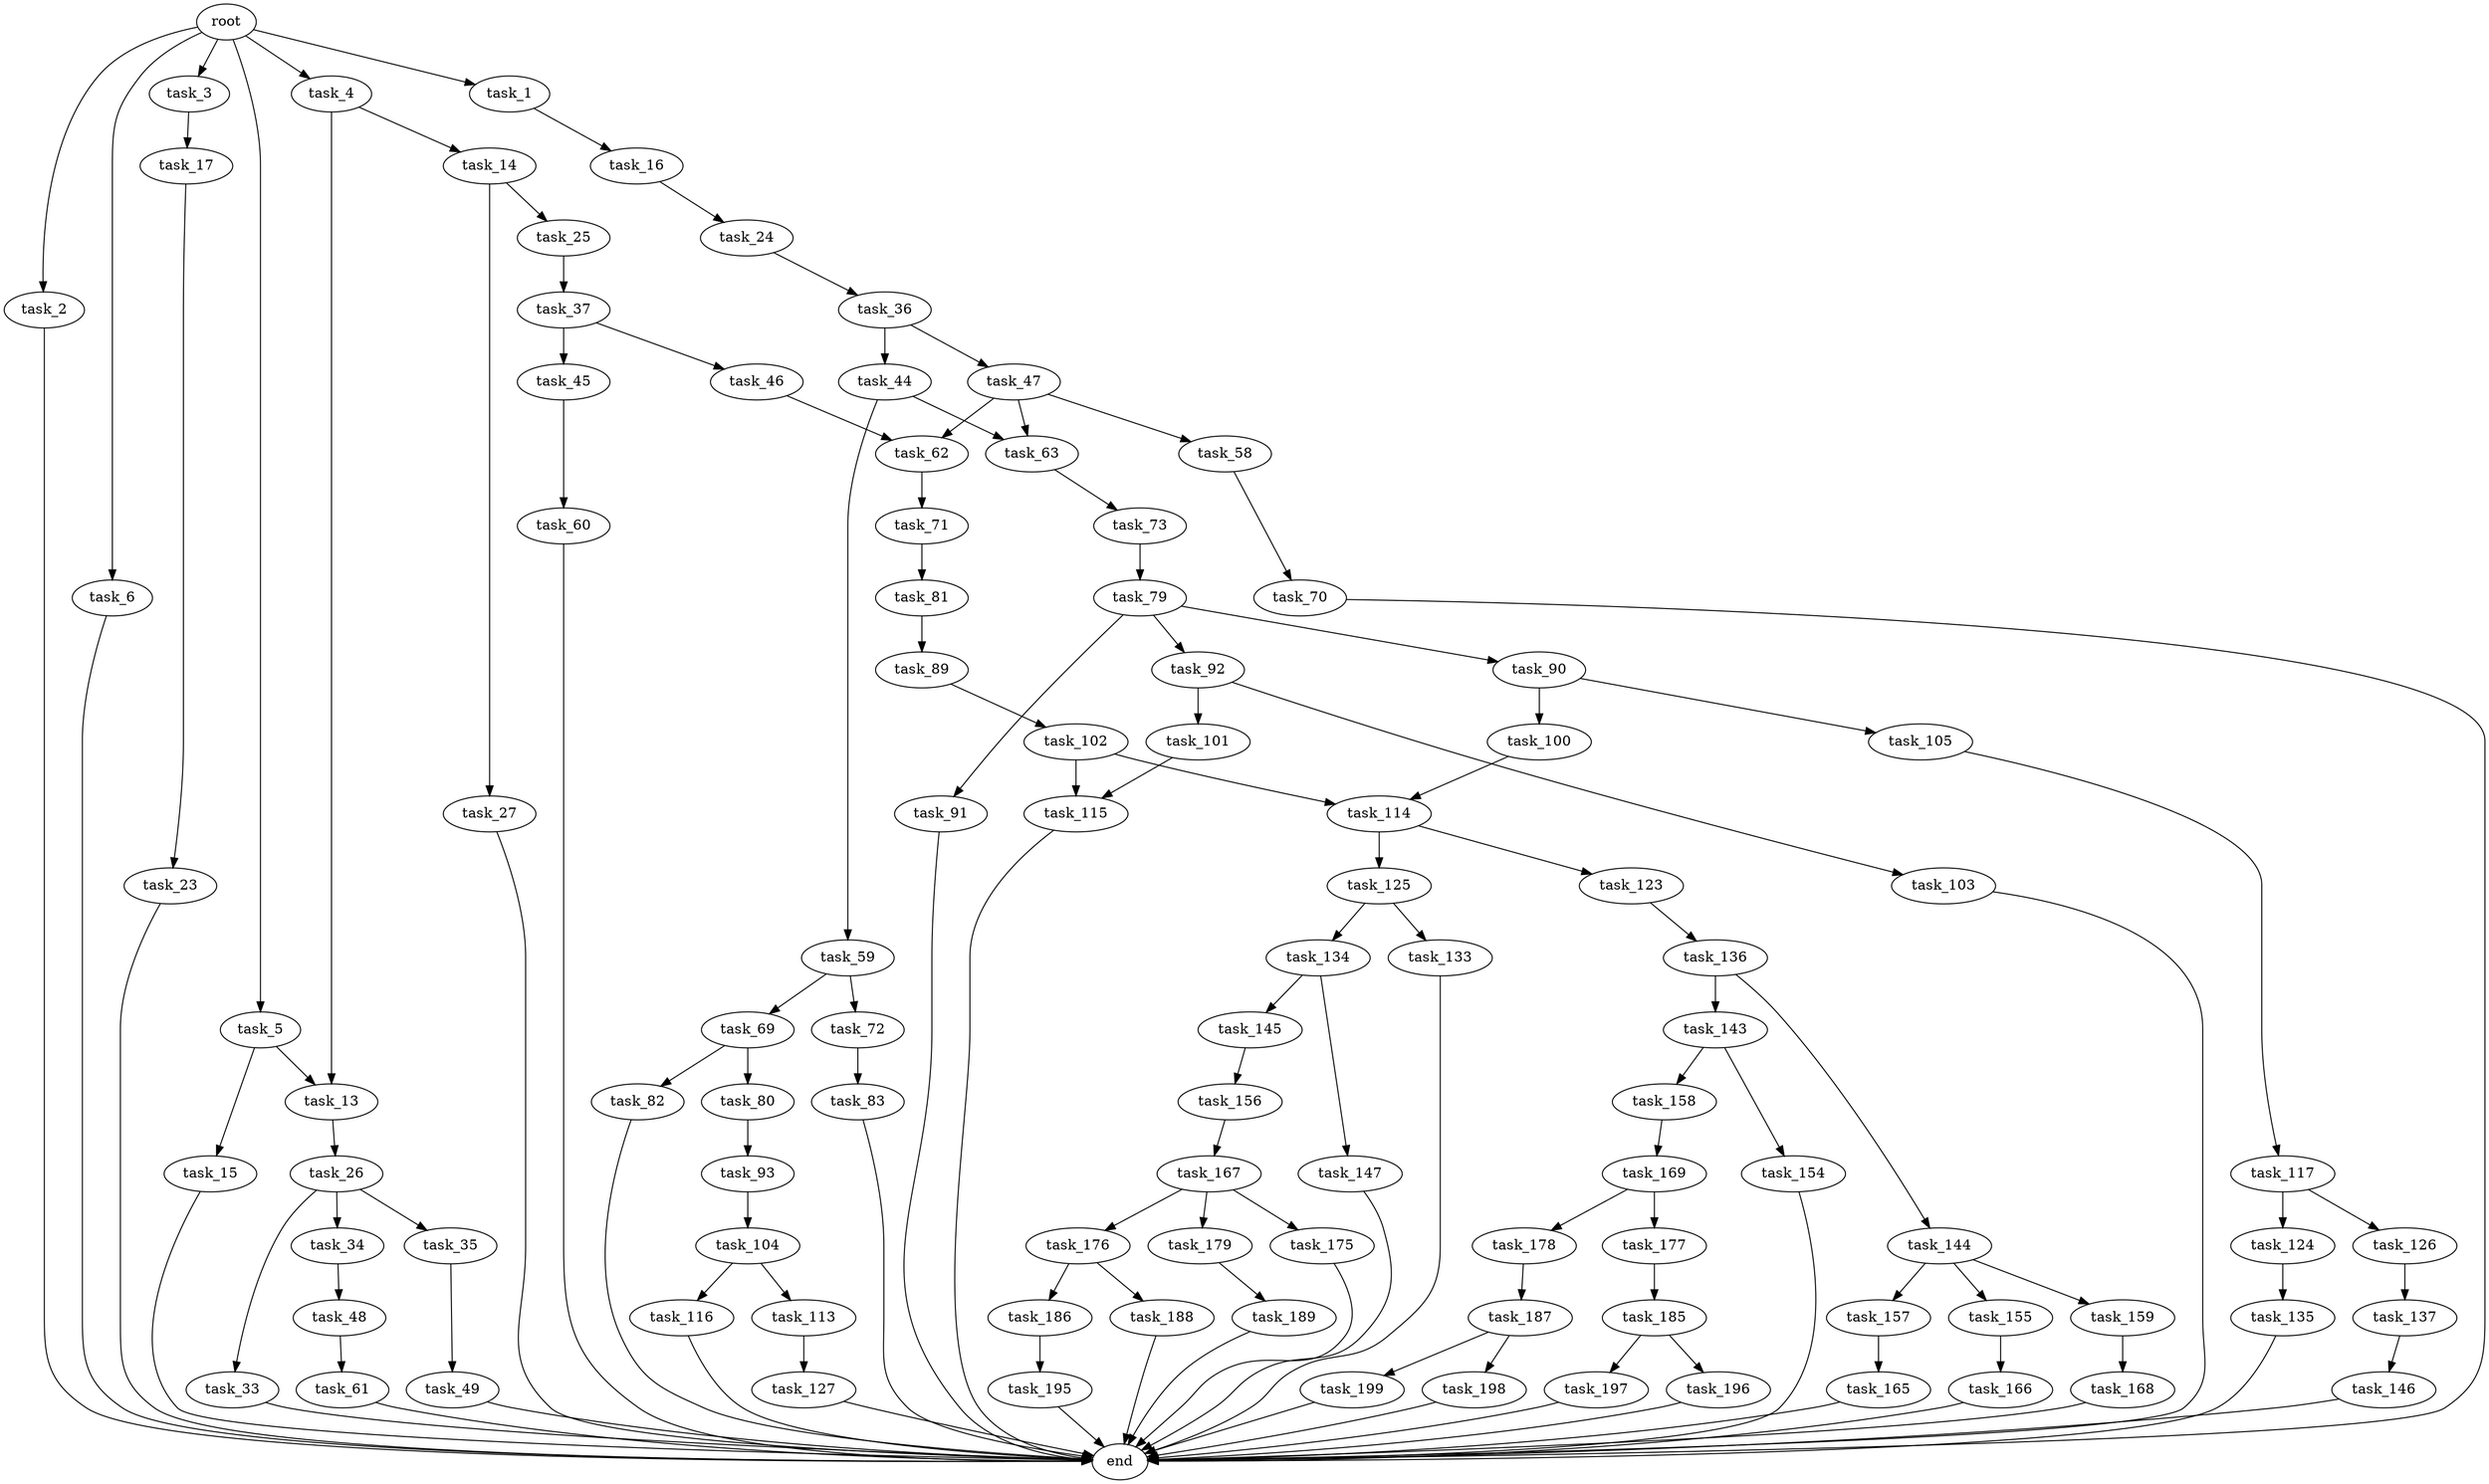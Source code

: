digraph G {
  root [size="0.000000"];
  task_1 [size="6435153245.000000"];
  task_2 [size="13490086472.000000"];
  task_3 [size="549755813888.000000"];
  task_4 [size="7146703620.000000"];
  task_5 [size="73499414047.000000"];
  task_6 [size="1073741824000.000000"];
  task_13 [size="368293445632.000000"];
  task_14 [size="45729643871.000000"];
  task_15 [size="77463564013.000000"];
  task_16 [size="28991029248.000000"];
  task_17 [size="3973974661.000000"];
  task_23 [size="15000127807.000000"];
  task_24 [size="19974365679.000000"];
  task_25 [size="614251006.000000"];
  task_26 [size="397704198415.000000"];
  task_27 [size="6294413300.000000"];
  task_33 [size="2845673810.000000"];
  task_34 [size="1275844562167.000000"];
  task_35 [size="86633958305.000000"];
  task_36 [size="148146264080.000000"];
  task_37 [size="2746981261.000000"];
  task_44 [size="8589934592.000000"];
  task_45 [size="589883869927.000000"];
  task_46 [size="2047030598.000000"];
  task_47 [size="782757789696.000000"];
  task_48 [size="32080345385.000000"];
  task_49 [size="113815508682.000000"];
  task_58 [size="5394935553.000000"];
  task_59 [size="16400250959.000000"];
  task_60 [size="13404855189.000000"];
  task_61 [size="30675502484.000000"];
  task_62 [size="68719476736.000000"];
  task_63 [size="4696535691.000000"];
  task_69 [size="24085426907.000000"];
  task_70 [size="24315962106.000000"];
  task_71 [size="1759341016.000000"];
  task_72 [size="1990860723.000000"];
  task_73 [size="134217728000.000000"];
  task_79 [size="655993304164.000000"];
  task_80 [size="736546322408.000000"];
  task_81 [size="304547423465.000000"];
  task_82 [size="15896467027.000000"];
  task_83 [size="79712917144.000000"];
  task_89 [size="454006434094.000000"];
  task_90 [size="497580486.000000"];
  task_91 [size="326747657345.000000"];
  task_92 [size="5579037758.000000"];
  task_93 [size="43473073497.000000"];
  task_100 [size="138982133263.000000"];
  task_101 [size="4676714370.000000"];
  task_102 [size="48953245092.000000"];
  task_103 [size="20033275536.000000"];
  task_104 [size="2585934604.000000"];
  task_105 [size="1073741824000.000000"];
  task_113 [size="1209801857.000000"];
  task_114 [size="368293445632.000000"];
  task_115 [size="849749797455.000000"];
  task_116 [size="6707747340.000000"];
  task_117 [size="368293445632.000000"];
  task_123 [size="5235814293.000000"];
  task_124 [size="334992348375.000000"];
  task_125 [size="208654757750.000000"];
  task_126 [size="292654936999.000000"];
  task_127 [size="4044566753.000000"];
  task_133 [size="8589934592.000000"];
  task_134 [size="4684769479.000000"];
  task_135 [size="41263654089.000000"];
  task_136 [size="231928233984.000000"];
  task_137 [size="238864179128.000000"];
  task_143 [size="4691721153.000000"];
  task_144 [size="2079070023.000000"];
  task_145 [size="137813230052.000000"];
  task_146 [size="18806607699.000000"];
  task_147 [size="549755813888.000000"];
  task_154 [size="2604741659.000000"];
  task_155 [size="1241391466025.000000"];
  task_156 [size="4765546844.000000"];
  task_157 [size="53695976785.000000"];
  task_158 [size="10458194541.000000"];
  task_159 [size="1060507577948.000000"];
  task_165 [size="24304951116.000000"];
  task_166 [size="549755813888.000000"];
  task_167 [size="542630729847.000000"];
  task_168 [size="368293445632.000000"];
  task_169 [size="231928233984.000000"];
  task_175 [size="277738503171.000000"];
  task_176 [size="11928058314.000000"];
  task_177 [size="7683469825.000000"];
  task_178 [size="14149038532.000000"];
  task_179 [size="368293445632.000000"];
  task_185 [size="1910100431.000000"];
  task_186 [size="17369977974.000000"];
  task_187 [size="406680197104.000000"];
  task_188 [size="8051186926.000000"];
  task_189 [size="165370158631.000000"];
  task_195 [size="782757789696.000000"];
  task_196 [size="1073741824000.000000"];
  task_197 [size="39232231287.000000"];
  task_198 [size="1148575716.000000"];
  task_199 [size="5625858449.000000"];
  end [size="0.000000"];

  root -> task_1 [size="1.000000"];
  root -> task_2 [size="1.000000"];
  root -> task_3 [size="1.000000"];
  root -> task_4 [size="1.000000"];
  root -> task_5 [size="1.000000"];
  root -> task_6 [size="1.000000"];
  task_1 -> task_16 [size="301989888.000000"];
  task_2 -> end [size="1.000000"];
  task_3 -> task_17 [size="536870912.000000"];
  task_4 -> task_13 [size="301989888.000000"];
  task_4 -> task_14 [size="301989888.000000"];
  task_5 -> task_13 [size="209715200.000000"];
  task_5 -> task_15 [size="209715200.000000"];
  task_6 -> end [size="1.000000"];
  task_13 -> task_26 [size="411041792.000000"];
  task_14 -> task_25 [size="838860800.000000"];
  task_14 -> task_27 [size="838860800.000000"];
  task_15 -> end [size="1.000000"];
  task_16 -> task_24 [size="75497472.000000"];
  task_17 -> task_23 [size="209715200.000000"];
  task_23 -> end [size="1.000000"];
  task_24 -> task_36 [size="33554432.000000"];
  task_25 -> task_37 [size="75497472.000000"];
  task_26 -> task_33 [size="301989888.000000"];
  task_26 -> task_34 [size="301989888.000000"];
  task_26 -> task_35 [size="301989888.000000"];
  task_27 -> end [size="1.000000"];
  task_33 -> end [size="1.000000"];
  task_34 -> task_48 [size="838860800.000000"];
  task_35 -> task_49 [size="301989888.000000"];
  task_36 -> task_44 [size="301989888.000000"];
  task_36 -> task_47 [size="301989888.000000"];
  task_37 -> task_45 [size="209715200.000000"];
  task_37 -> task_46 [size="209715200.000000"];
  task_44 -> task_59 [size="33554432.000000"];
  task_44 -> task_63 [size="33554432.000000"];
  task_45 -> task_60 [size="679477248.000000"];
  task_46 -> task_62 [size="33554432.000000"];
  task_47 -> task_58 [size="679477248.000000"];
  task_47 -> task_62 [size="679477248.000000"];
  task_47 -> task_63 [size="679477248.000000"];
  task_48 -> task_61 [size="33554432.000000"];
  task_49 -> end [size="1.000000"];
  task_58 -> task_70 [size="209715200.000000"];
  task_59 -> task_69 [size="301989888.000000"];
  task_59 -> task_72 [size="301989888.000000"];
  task_60 -> end [size="1.000000"];
  task_61 -> end [size="1.000000"];
  task_62 -> task_71 [size="134217728.000000"];
  task_63 -> task_73 [size="75497472.000000"];
  task_69 -> task_80 [size="838860800.000000"];
  task_69 -> task_82 [size="838860800.000000"];
  task_70 -> end [size="1.000000"];
  task_71 -> task_81 [size="33554432.000000"];
  task_72 -> task_83 [size="33554432.000000"];
  task_73 -> task_79 [size="209715200.000000"];
  task_79 -> task_90 [size="679477248.000000"];
  task_79 -> task_91 [size="679477248.000000"];
  task_79 -> task_92 [size="679477248.000000"];
  task_80 -> task_93 [size="838860800.000000"];
  task_81 -> task_89 [size="536870912.000000"];
  task_82 -> end [size="1.000000"];
  task_83 -> end [size="1.000000"];
  task_89 -> task_102 [size="679477248.000000"];
  task_90 -> task_100 [size="33554432.000000"];
  task_90 -> task_105 [size="33554432.000000"];
  task_91 -> end [size="1.000000"];
  task_92 -> task_101 [size="301989888.000000"];
  task_92 -> task_103 [size="301989888.000000"];
  task_93 -> task_104 [size="209715200.000000"];
  task_100 -> task_114 [size="301989888.000000"];
  task_101 -> task_115 [size="75497472.000000"];
  task_102 -> task_114 [size="838860800.000000"];
  task_102 -> task_115 [size="838860800.000000"];
  task_103 -> end [size="1.000000"];
  task_104 -> task_113 [size="301989888.000000"];
  task_104 -> task_116 [size="301989888.000000"];
  task_105 -> task_117 [size="838860800.000000"];
  task_113 -> task_127 [size="33554432.000000"];
  task_114 -> task_123 [size="411041792.000000"];
  task_114 -> task_125 [size="411041792.000000"];
  task_115 -> end [size="1.000000"];
  task_116 -> end [size="1.000000"];
  task_117 -> task_124 [size="411041792.000000"];
  task_117 -> task_126 [size="411041792.000000"];
  task_123 -> task_136 [size="134217728.000000"];
  task_124 -> task_135 [size="411041792.000000"];
  task_125 -> task_133 [size="301989888.000000"];
  task_125 -> task_134 [size="301989888.000000"];
  task_126 -> task_137 [size="209715200.000000"];
  task_127 -> end [size="1.000000"];
  task_133 -> end [size="1.000000"];
  task_134 -> task_145 [size="536870912.000000"];
  task_134 -> task_147 [size="536870912.000000"];
  task_135 -> end [size="1.000000"];
  task_136 -> task_143 [size="301989888.000000"];
  task_136 -> task_144 [size="301989888.000000"];
  task_137 -> task_146 [size="679477248.000000"];
  task_143 -> task_154 [size="75497472.000000"];
  task_143 -> task_158 [size="75497472.000000"];
  task_144 -> task_155 [size="75497472.000000"];
  task_144 -> task_157 [size="75497472.000000"];
  task_144 -> task_159 [size="75497472.000000"];
  task_145 -> task_156 [size="209715200.000000"];
  task_146 -> end [size="1.000000"];
  task_147 -> end [size="1.000000"];
  task_154 -> end [size="1.000000"];
  task_155 -> task_166 [size="838860800.000000"];
  task_156 -> task_167 [size="411041792.000000"];
  task_157 -> task_165 [size="134217728.000000"];
  task_158 -> task_169 [size="536870912.000000"];
  task_159 -> task_168 [size="679477248.000000"];
  task_165 -> end [size="1.000000"];
  task_166 -> end [size="1.000000"];
  task_167 -> task_175 [size="838860800.000000"];
  task_167 -> task_176 [size="838860800.000000"];
  task_167 -> task_179 [size="838860800.000000"];
  task_168 -> end [size="1.000000"];
  task_169 -> task_177 [size="301989888.000000"];
  task_169 -> task_178 [size="301989888.000000"];
  task_175 -> end [size="1.000000"];
  task_176 -> task_186 [size="209715200.000000"];
  task_176 -> task_188 [size="209715200.000000"];
  task_177 -> task_185 [size="301989888.000000"];
  task_178 -> task_187 [size="301989888.000000"];
  task_179 -> task_189 [size="411041792.000000"];
  task_185 -> task_196 [size="134217728.000000"];
  task_185 -> task_197 [size="134217728.000000"];
  task_186 -> task_195 [size="301989888.000000"];
  task_187 -> task_198 [size="301989888.000000"];
  task_187 -> task_199 [size="301989888.000000"];
  task_188 -> end [size="1.000000"];
  task_189 -> end [size="1.000000"];
  task_195 -> end [size="1.000000"];
  task_196 -> end [size="1.000000"];
  task_197 -> end [size="1.000000"];
  task_198 -> end [size="1.000000"];
  task_199 -> end [size="1.000000"];
}
